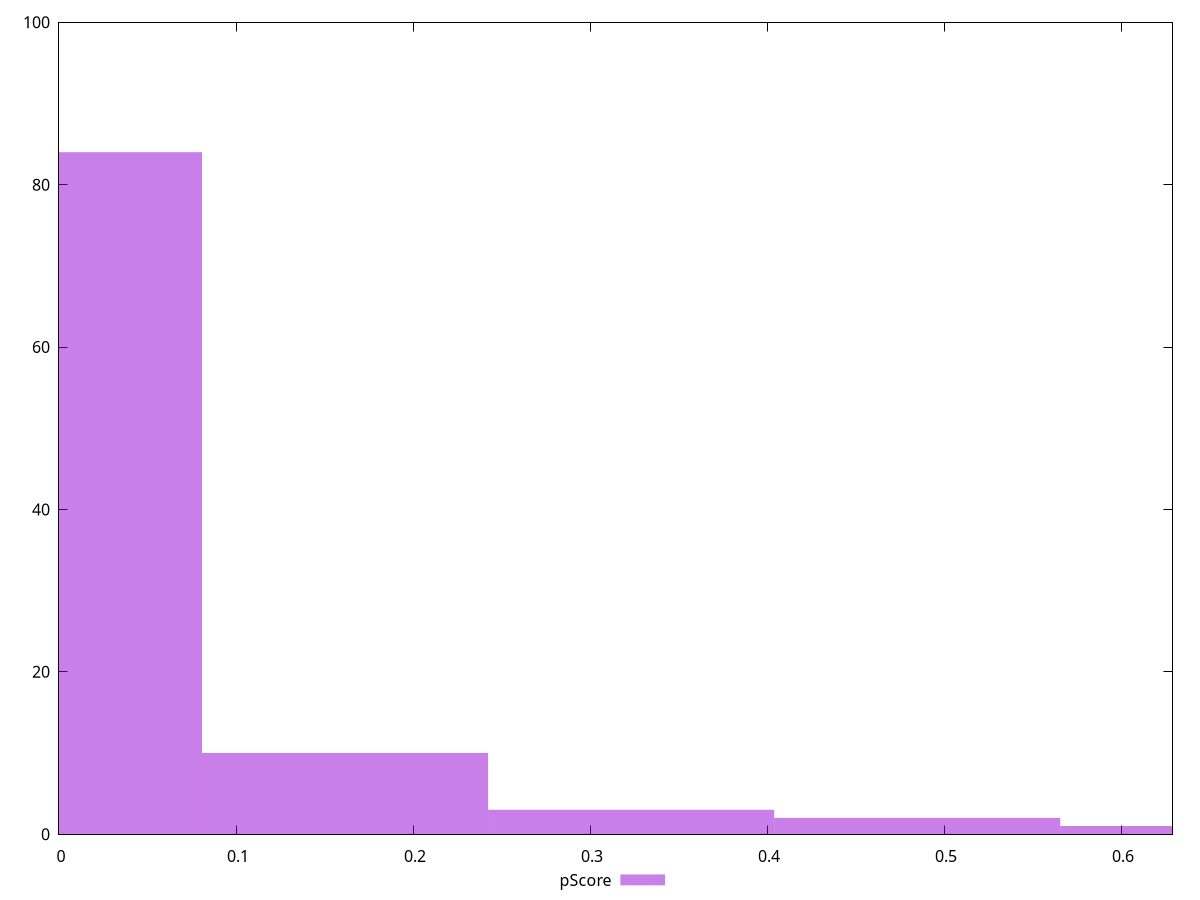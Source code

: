 reset

$pScore <<EOF
0 84
0.16162277932550678 10
0.32324555865101356 3
0.48486833797652035 2
0.6464911173020271 1
EOF

set key outside below
set boxwidth 0.16162277932550678
set xrange [1.776467861702713e-12:0.6290876746649263]
set yrange [0:100]
set trange [0:100]
set style fill transparent solid 0.5 noborder
set terminal svg size 640, 490 enhanced background rgb 'white'
set output "report_00013_2021-02-09T12-04-24.940Z/estimated-input-latency/samples/pages/pScore/histogram.svg"

plot $pScore title "pScore" with boxes

reset
